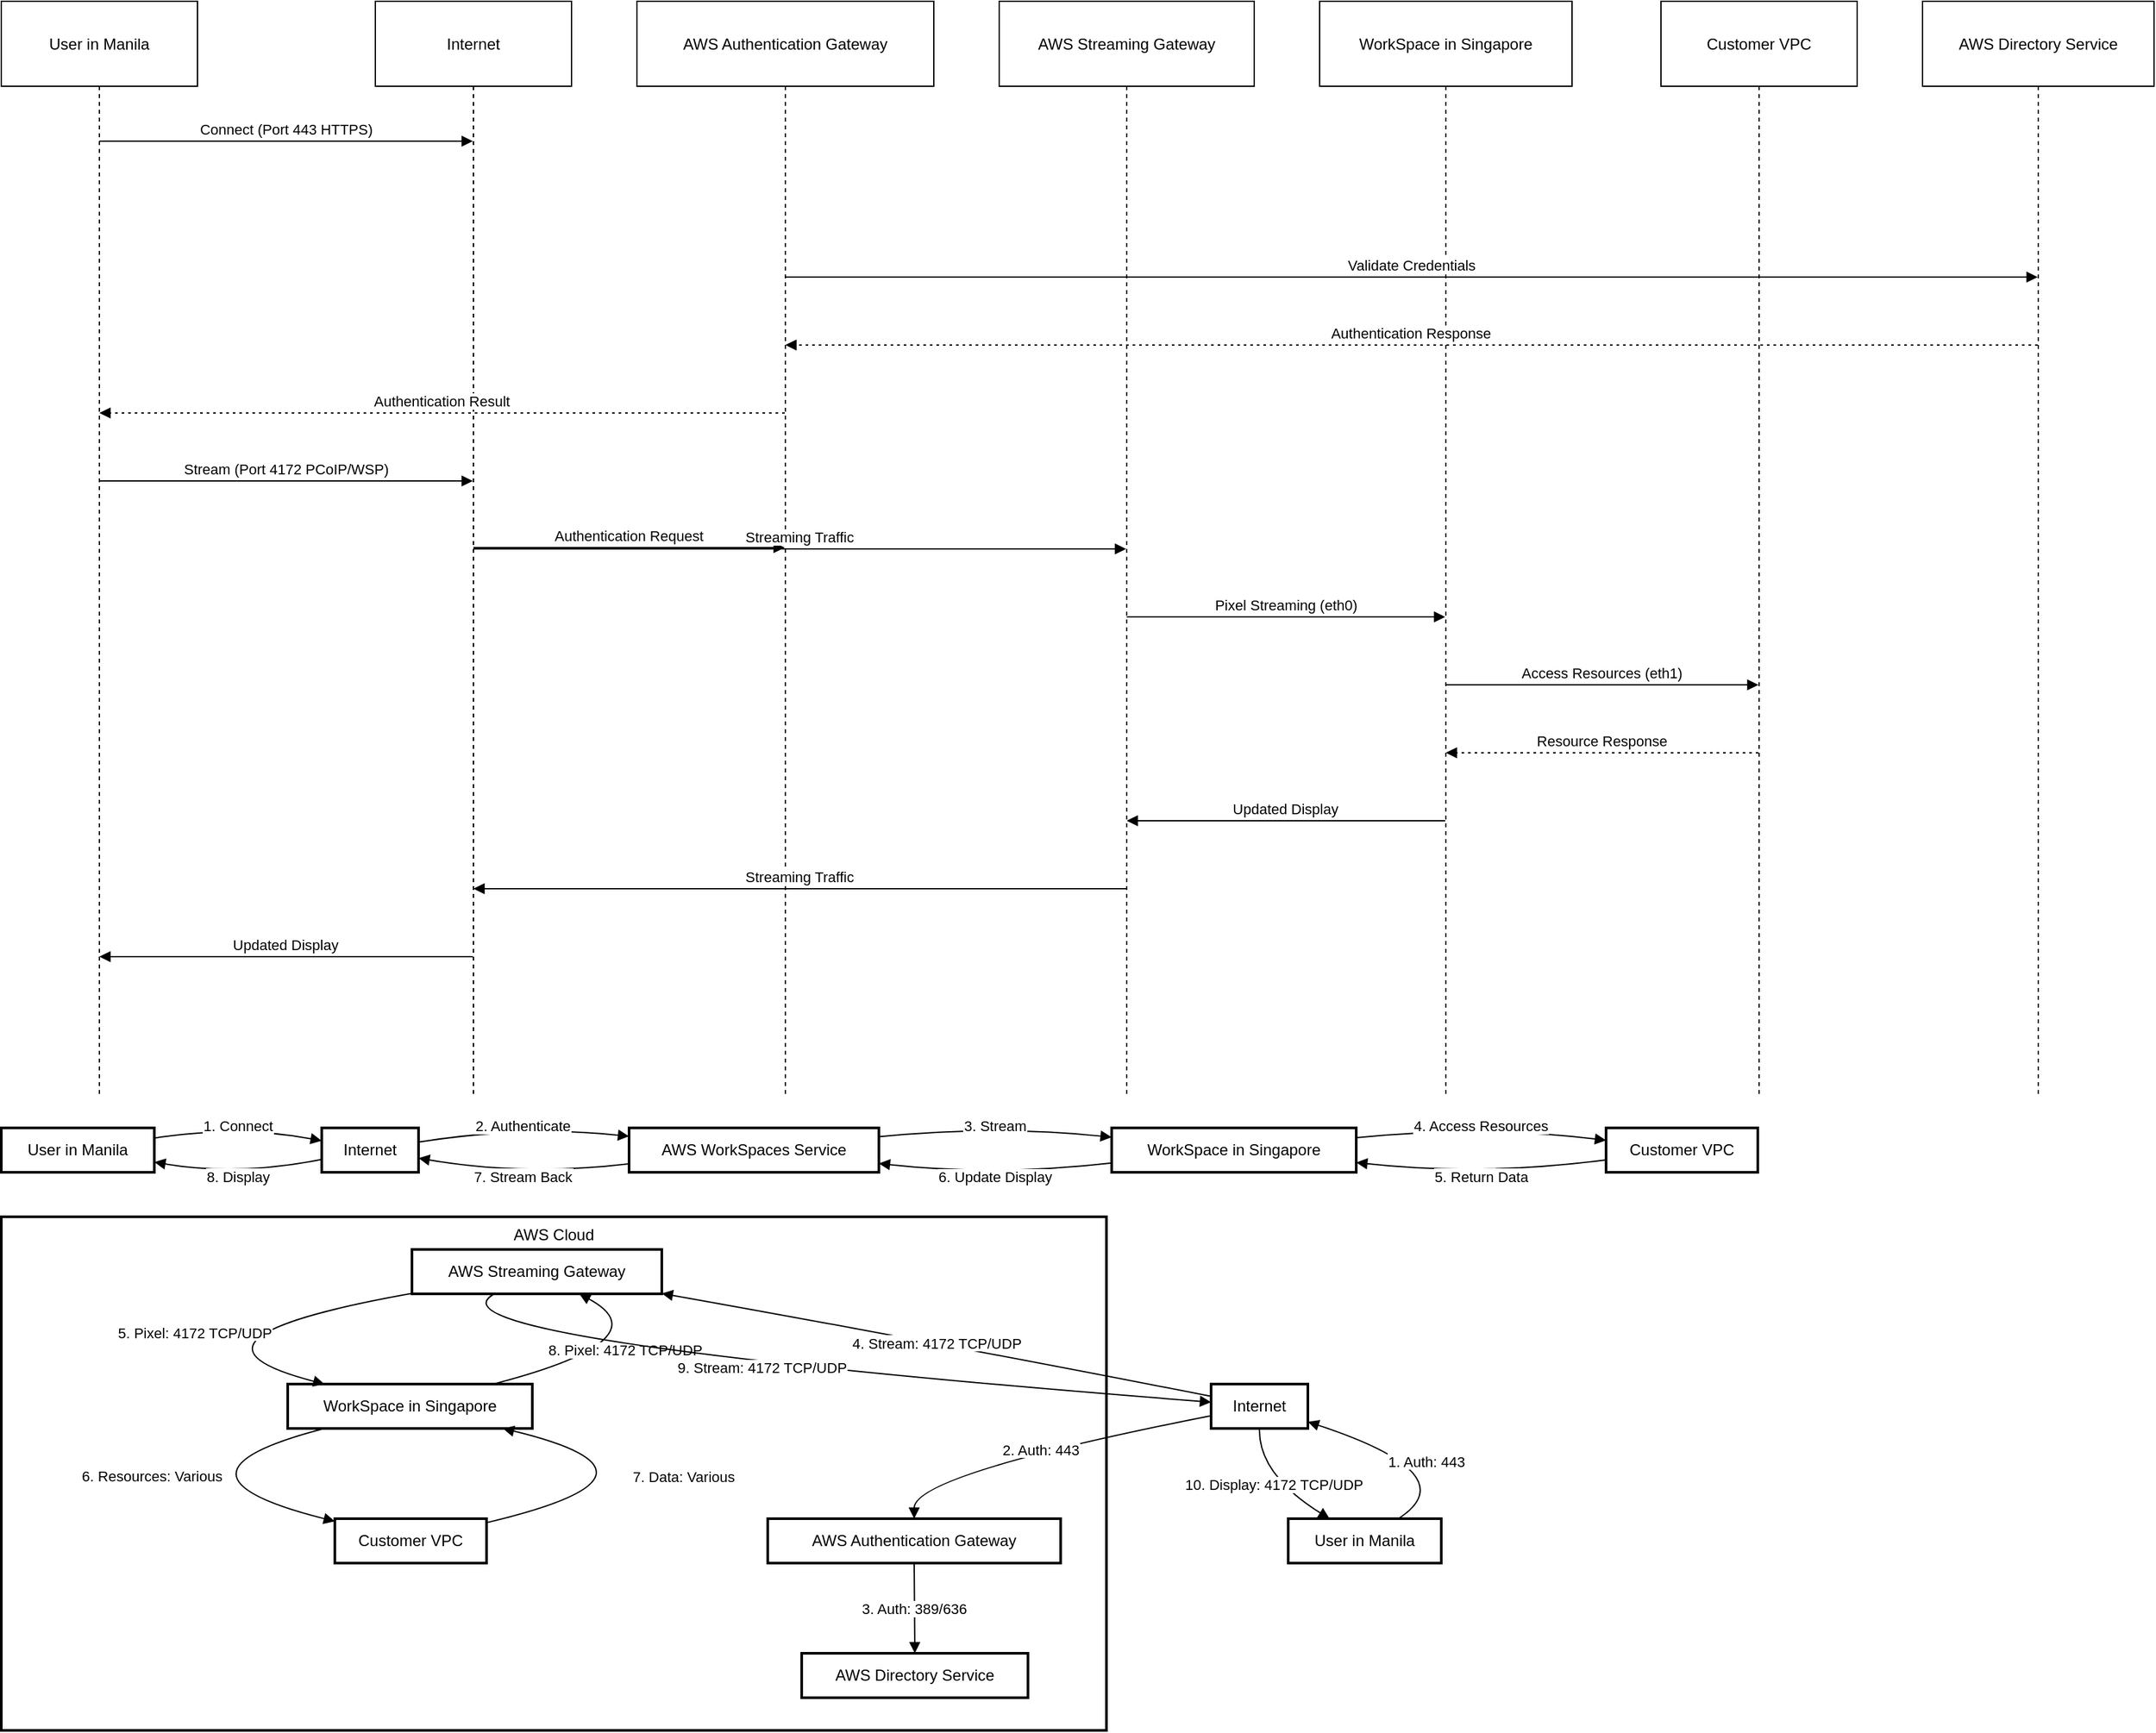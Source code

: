 <mxfile version="24.7.0" type="onedrive">
  <diagram name="Page-1" id="NaR8Q-iFCJTcQ6JgrNE6">
    <mxGraphModel grid="1" page="1" gridSize="10" guides="1" tooltips="1" connect="1" arrows="1" fold="1" pageScale="1" pageWidth="850" pageHeight="1100" math="0" shadow="0">
      <root>
        <mxCell id="0" />
        <mxCell id="1" parent="0" />
        <mxCell id="hNDsT5IqlAKbwNWZR4wD-1" value="User in Manila" style="shape=umlLifeline;perimeter=lifelinePerimeter;whiteSpace=wrap;container=1;dropTarget=0;collapsible=0;recursiveResize=0;outlineConnect=0;portConstraint=eastwest;newEdgeStyle={&quot;edgeStyle&quot;:&quot;elbowEdgeStyle&quot;,&quot;elbow&quot;:&quot;vertical&quot;,&quot;curved&quot;:0,&quot;rounded&quot;:0};size=65;" vertex="1" parent="1">
          <mxGeometry x="20" y="20" width="150" height="836" as="geometry" />
        </mxCell>
        <mxCell id="hNDsT5IqlAKbwNWZR4wD-2" value="Internet" style="shape=umlLifeline;perimeter=lifelinePerimeter;whiteSpace=wrap;container=1;dropTarget=0;collapsible=0;recursiveResize=0;outlineConnect=0;portConstraint=eastwest;newEdgeStyle={&quot;edgeStyle&quot;:&quot;elbowEdgeStyle&quot;,&quot;elbow&quot;:&quot;vertical&quot;,&quot;curved&quot;:0,&quot;rounded&quot;:0};size=65;" vertex="1" parent="1">
          <mxGeometry x="306" y="20" width="150" height="836" as="geometry" />
        </mxCell>
        <mxCell id="hNDsT5IqlAKbwNWZR4wD-3" value="AWS Authentication Gateway" style="shape=umlLifeline;perimeter=lifelinePerimeter;whiteSpace=wrap;container=1;dropTarget=0;collapsible=0;recursiveResize=0;outlineConnect=0;portConstraint=eastwest;newEdgeStyle={&quot;edgeStyle&quot;:&quot;elbowEdgeStyle&quot;,&quot;elbow&quot;:&quot;vertical&quot;,&quot;curved&quot;:0,&quot;rounded&quot;:0};size=65;" vertex="1" parent="1">
          <mxGeometry x="506" y="20" width="227" height="836" as="geometry" />
        </mxCell>
        <mxCell id="hNDsT5IqlAKbwNWZR4wD-4" value="AWS Streaming Gateway" style="shape=umlLifeline;perimeter=lifelinePerimeter;whiteSpace=wrap;container=1;dropTarget=0;collapsible=0;recursiveResize=0;outlineConnect=0;portConstraint=eastwest;newEdgeStyle={&quot;edgeStyle&quot;:&quot;elbowEdgeStyle&quot;,&quot;elbow&quot;:&quot;vertical&quot;,&quot;curved&quot;:0,&quot;rounded&quot;:0};size=65;" vertex="1" parent="1">
          <mxGeometry x="783" y="20" width="195" height="836" as="geometry" />
        </mxCell>
        <mxCell id="hNDsT5IqlAKbwNWZR4wD-5" value="WorkSpace in Singapore" style="shape=umlLifeline;perimeter=lifelinePerimeter;whiteSpace=wrap;container=1;dropTarget=0;collapsible=0;recursiveResize=0;outlineConnect=0;portConstraint=eastwest;newEdgeStyle={&quot;edgeStyle&quot;:&quot;elbowEdgeStyle&quot;,&quot;elbow&quot;:&quot;vertical&quot;,&quot;curved&quot;:0,&quot;rounded&quot;:0};size=65;" vertex="1" parent="1">
          <mxGeometry x="1028" y="20" width="193" height="836" as="geometry" />
        </mxCell>
        <mxCell id="hNDsT5IqlAKbwNWZR4wD-6" value="Customer VPC" style="shape=umlLifeline;perimeter=lifelinePerimeter;whiteSpace=wrap;container=1;dropTarget=0;collapsible=0;recursiveResize=0;outlineConnect=0;portConstraint=eastwest;newEdgeStyle={&quot;edgeStyle&quot;:&quot;elbowEdgeStyle&quot;,&quot;elbow&quot;:&quot;vertical&quot;,&quot;curved&quot;:0,&quot;rounded&quot;:0};size=65;" vertex="1" parent="1">
          <mxGeometry x="1289" y="20" width="150" height="836" as="geometry" />
        </mxCell>
        <mxCell id="hNDsT5IqlAKbwNWZR4wD-7" value="AWS Directory Service" style="shape=umlLifeline;perimeter=lifelinePerimeter;whiteSpace=wrap;container=1;dropTarget=0;collapsible=0;recursiveResize=0;outlineConnect=0;portConstraint=eastwest;newEdgeStyle={&quot;edgeStyle&quot;:&quot;elbowEdgeStyle&quot;,&quot;elbow&quot;:&quot;vertical&quot;,&quot;curved&quot;:0,&quot;rounded&quot;:0};size=65;" vertex="1" parent="1">
          <mxGeometry x="1489" y="20" width="177" height="836" as="geometry" />
        </mxCell>
        <mxCell id="hNDsT5IqlAKbwNWZR4wD-8" value="Connect (Port 443 HTTPS)" style="verticalAlign=bottom;edgeStyle=elbowEdgeStyle;elbow=vertical;curved=0;rounded=0;endArrow=block;" edge="1" parent="1" source="hNDsT5IqlAKbwNWZR4wD-1" target="hNDsT5IqlAKbwNWZR4wD-2">
          <mxGeometry relative="1" as="geometry">
            <Array as="points">
              <mxPoint x="247" y="127" />
            </Array>
          </mxGeometry>
        </mxCell>
        <mxCell id="hNDsT5IqlAKbwNWZR4wD-9" value="Authentication Request" style="verticalAlign=bottom;edgeStyle=elbowEdgeStyle;elbow=vertical;curved=0;rounded=0;endArrow=block;" edge="1" parent="1" source="hNDsT5IqlAKbwNWZR4wD-2" target="hNDsT5IqlAKbwNWZR4wD-3">
          <mxGeometry relative="1" as="geometry">
            <Array as="points">
              <mxPoint x="509" y="179" />
            </Array>
          </mxGeometry>
        </mxCell>
        <mxCell id="hNDsT5IqlAKbwNWZR4wD-10" value="Validate Credentials" style="verticalAlign=bottom;edgeStyle=elbowEdgeStyle;elbow=vertical;curved=0;rounded=0;endArrow=block;" edge="1" parent="1" source="hNDsT5IqlAKbwNWZR4wD-3" target="hNDsT5IqlAKbwNWZR4wD-7">
          <mxGeometry relative="1" as="geometry">
            <Array as="points">
              <mxPoint x="1107" y="231" />
            </Array>
          </mxGeometry>
        </mxCell>
        <mxCell id="hNDsT5IqlAKbwNWZR4wD-11" value="Authentication Response" style="verticalAlign=bottom;edgeStyle=elbowEdgeStyle;elbow=vertical;curved=0;rounded=0;dashed=1;dashPattern=2 3;endArrow=block;" edge="1" parent="1" source="hNDsT5IqlAKbwNWZR4wD-7" target="hNDsT5IqlAKbwNWZR4wD-3">
          <mxGeometry relative="1" as="geometry">
            <Array as="points">
              <mxPoint x="1110" y="283" />
            </Array>
          </mxGeometry>
        </mxCell>
        <mxCell id="hNDsT5IqlAKbwNWZR4wD-12" value="Authentication Result" style="verticalAlign=bottom;edgeStyle=elbowEdgeStyle;elbow=vertical;curved=0;rounded=0;dashed=1;dashPattern=2 3;endArrow=block;" edge="1" parent="1" source="hNDsT5IqlAKbwNWZR4wD-3" target="hNDsT5IqlAKbwNWZR4wD-1">
          <mxGeometry relative="1" as="geometry">
            <Array as="points">
              <mxPoint x="369" y="335" />
            </Array>
          </mxGeometry>
        </mxCell>
        <mxCell id="hNDsT5IqlAKbwNWZR4wD-13" value="Stream (Port 4172 PCoIP/WSP)" style="verticalAlign=bottom;edgeStyle=elbowEdgeStyle;elbow=vertical;curved=0;rounded=0;endArrow=block;" edge="1" parent="1" source="hNDsT5IqlAKbwNWZR4wD-1" target="hNDsT5IqlAKbwNWZR4wD-2">
          <mxGeometry relative="1" as="geometry">
            <Array as="points">
              <mxPoint x="247" y="387" />
            </Array>
          </mxGeometry>
        </mxCell>
        <mxCell id="hNDsT5IqlAKbwNWZR4wD-14" value="Streaming Traffic" style="verticalAlign=bottom;edgeStyle=elbowEdgeStyle;elbow=vertical;curved=0;rounded=0;endArrow=block;" edge="1" parent="1" source="hNDsT5IqlAKbwNWZR4wD-2" target="hNDsT5IqlAKbwNWZR4wD-4">
          <mxGeometry relative="1" as="geometry">
            <Array as="points">
              <mxPoint x="639" y="439" />
            </Array>
          </mxGeometry>
        </mxCell>
        <mxCell id="hNDsT5IqlAKbwNWZR4wD-15" value="Pixel Streaming (eth0)" style="verticalAlign=bottom;edgeStyle=elbowEdgeStyle;elbow=vertical;curved=0;rounded=0;endArrow=block;" edge="1" parent="1" source="hNDsT5IqlAKbwNWZR4wD-4" target="hNDsT5IqlAKbwNWZR4wD-5">
          <mxGeometry relative="1" as="geometry">
            <Array as="points">
              <mxPoint x="1011" y="491" />
            </Array>
          </mxGeometry>
        </mxCell>
        <mxCell id="hNDsT5IqlAKbwNWZR4wD-16" value="Access Resources (eth1)" style="verticalAlign=bottom;edgeStyle=elbowEdgeStyle;elbow=vertical;curved=0;rounded=0;endArrow=block;" edge="1" parent="1" source="hNDsT5IqlAKbwNWZR4wD-5" target="hNDsT5IqlAKbwNWZR4wD-6">
          <mxGeometry relative="1" as="geometry">
            <Array as="points">
              <mxPoint x="1253" y="543" />
            </Array>
          </mxGeometry>
        </mxCell>
        <mxCell id="hNDsT5IqlAKbwNWZR4wD-17" value="Resource Response" style="verticalAlign=bottom;edgeStyle=elbowEdgeStyle;elbow=vertical;curved=0;rounded=0;dashed=1;dashPattern=2 3;endArrow=block;" edge="1" parent="1" source="hNDsT5IqlAKbwNWZR4wD-6" target="hNDsT5IqlAKbwNWZR4wD-5">
          <mxGeometry relative="1" as="geometry">
            <Array as="points">
              <mxPoint x="1256" y="595" />
            </Array>
          </mxGeometry>
        </mxCell>
        <mxCell id="hNDsT5IqlAKbwNWZR4wD-18" value="Updated Display" style="verticalAlign=bottom;edgeStyle=elbowEdgeStyle;elbow=vertical;curved=0;rounded=0;endArrow=block;" edge="1" parent="1" source="hNDsT5IqlAKbwNWZR4wD-5" target="hNDsT5IqlAKbwNWZR4wD-4">
          <mxGeometry relative="1" as="geometry">
            <Array as="points">
              <mxPoint x="1014" y="647" />
            </Array>
          </mxGeometry>
        </mxCell>
        <mxCell id="hNDsT5IqlAKbwNWZR4wD-19" value="Streaming Traffic" style="verticalAlign=bottom;edgeStyle=elbowEdgeStyle;elbow=vertical;curved=0;rounded=0;endArrow=block;" edge="1" parent="1" source="hNDsT5IqlAKbwNWZR4wD-4" target="hNDsT5IqlAKbwNWZR4wD-2">
          <mxGeometry relative="1" as="geometry">
            <Array as="points">
              <mxPoint x="642" y="699" />
            </Array>
          </mxGeometry>
        </mxCell>
        <mxCell id="hNDsT5IqlAKbwNWZR4wD-20" value="Updated Display" style="verticalAlign=bottom;edgeStyle=elbowEdgeStyle;elbow=vertical;curved=0;rounded=0;endArrow=block;" edge="1" parent="1" source="hNDsT5IqlAKbwNWZR4wD-2" target="hNDsT5IqlAKbwNWZR4wD-1">
          <mxGeometry relative="1" as="geometry">
            <Array as="points">
              <mxPoint x="250" y="751" />
            </Array>
          </mxGeometry>
        </mxCell>
        <mxCell id="hNDsT5IqlAKbwNWZR4wD-21" value="User in Manila" style="whiteSpace=wrap;strokeWidth=2;" vertex="1" parent="1">
          <mxGeometry x="20" y="882" width="117" height="34" as="geometry" />
        </mxCell>
        <mxCell id="hNDsT5IqlAKbwNWZR4wD-22" value="Internet" style="whiteSpace=wrap;strokeWidth=2;" vertex="1" parent="1">
          <mxGeometry x="265" y="882" width="74" height="34" as="geometry" />
        </mxCell>
        <mxCell id="hNDsT5IqlAKbwNWZR4wD-23" value="AWS WorkSpaces Service" style="whiteSpace=wrap;strokeWidth=2;" vertex="1" parent="1">
          <mxGeometry x="500" y="882" width="191" height="34" as="geometry" />
        </mxCell>
        <mxCell id="hNDsT5IqlAKbwNWZR4wD-24" value="WorkSpace in Singapore" style="whiteSpace=wrap;strokeWidth=2;" vertex="1" parent="1">
          <mxGeometry x="869" y="882" width="187" height="34" as="geometry" />
        </mxCell>
        <mxCell id="hNDsT5IqlAKbwNWZR4wD-25" value="Customer VPC" style="whiteSpace=wrap;strokeWidth=2;" vertex="1" parent="1">
          <mxGeometry x="1247" y="882" width="116" height="34" as="geometry" />
        </mxCell>
        <mxCell id="hNDsT5IqlAKbwNWZR4wD-26" value="1. Connect" style="curved=1;startArrow=none;endArrow=block;exitX=1;exitY=0.23;entryX=0;entryY=0.29;rounded=0;" edge="1" parent="1" source="hNDsT5IqlAKbwNWZR4wD-21" target="hNDsT5IqlAKbwNWZR4wD-22">
          <mxGeometry relative="1" as="geometry">
            <Array as="points">
              <mxPoint x="201" y="880" />
            </Array>
          </mxGeometry>
        </mxCell>
        <mxCell id="hNDsT5IqlAKbwNWZR4wD-27" value="2. Authenticate" style="curved=1;startArrow=none;endArrow=block;exitX=1;exitY=0.32;entryX=0;entryY=0.19;rounded=0;" edge="1" parent="1" source="hNDsT5IqlAKbwNWZR4wD-22" target="hNDsT5IqlAKbwNWZR4wD-23">
          <mxGeometry relative="1" as="geometry">
            <Array as="points">
              <mxPoint x="420" y="880" />
            </Array>
          </mxGeometry>
        </mxCell>
        <mxCell id="hNDsT5IqlAKbwNWZR4wD-28" value="3. Stream" style="curved=1;startArrow=none;endArrow=block;exitX=1;exitY=0.2;entryX=0;entryY=0.21;rounded=0;" edge="1" parent="1" source="hNDsT5IqlAKbwNWZR4wD-23" target="hNDsT5IqlAKbwNWZR4wD-24">
          <mxGeometry relative="1" as="geometry">
            <Array as="points">
              <mxPoint x="780" y="880" />
            </Array>
          </mxGeometry>
        </mxCell>
        <mxCell id="hNDsT5IqlAKbwNWZR4wD-29" value="4. Access Resources" style="curved=1;startArrow=none;endArrow=block;exitX=1;exitY=0.22;entryX=0;entryY=0.28;rounded=0;" edge="1" parent="1" source="hNDsT5IqlAKbwNWZR4wD-24" target="hNDsT5IqlAKbwNWZR4wD-25">
          <mxGeometry relative="1" as="geometry">
            <Array as="points">
              <mxPoint x="1151" y="880" />
            </Array>
          </mxGeometry>
        </mxCell>
        <mxCell id="hNDsT5IqlAKbwNWZR4wD-30" value="5. Return Data" style="curved=1;startArrow=none;endArrow=block;exitX=0;exitY=0.72;entryX=1;entryY=0.78;rounded=0;" edge="1" parent="1" source="hNDsT5IqlAKbwNWZR4wD-25" target="hNDsT5IqlAKbwNWZR4wD-24">
          <mxGeometry relative="1" as="geometry">
            <Array as="points">
              <mxPoint x="1151" y="919" />
            </Array>
          </mxGeometry>
        </mxCell>
        <mxCell id="hNDsT5IqlAKbwNWZR4wD-31" value="6. Update Display" style="curved=1;startArrow=none;endArrow=block;exitX=0;exitY=0.79;entryX=1;entryY=0.8;rounded=0;" edge="1" parent="1" source="hNDsT5IqlAKbwNWZR4wD-24" target="hNDsT5IqlAKbwNWZR4wD-23">
          <mxGeometry relative="1" as="geometry">
            <Array as="points">
              <mxPoint x="780" y="919" />
            </Array>
          </mxGeometry>
        </mxCell>
        <mxCell id="hNDsT5IqlAKbwNWZR4wD-32" value="7. Stream Back" style="curved=1;startArrow=none;endArrow=block;exitX=0;exitY=0.81;entryX=1;entryY=0.68;rounded=0;" edge="1" parent="1" source="hNDsT5IqlAKbwNWZR4wD-23" target="hNDsT5IqlAKbwNWZR4wD-22">
          <mxGeometry relative="1" as="geometry">
            <Array as="points">
              <mxPoint x="420" y="919" />
            </Array>
          </mxGeometry>
        </mxCell>
        <mxCell id="hNDsT5IqlAKbwNWZR4wD-33" value="8. Display" style="curved=1;startArrow=none;endArrow=block;exitX=0;exitY=0.71;entryX=1;entryY=0.77;rounded=0;" edge="1" parent="1" source="hNDsT5IqlAKbwNWZR4wD-22" target="hNDsT5IqlAKbwNWZR4wD-21">
          <mxGeometry relative="1" as="geometry">
            <Array as="points">
              <mxPoint x="201" y="919" />
            </Array>
          </mxGeometry>
        </mxCell>
        <mxCell id="hNDsT5IqlAKbwNWZR4wD-34" value="AWS Cloud" style="whiteSpace=wrap;strokeWidth=2;verticalAlign=top;" vertex="1" parent="1">
          <mxGeometry x="20" y="950" width="845" height="393" as="geometry" />
        </mxCell>
        <mxCell id="hNDsT5IqlAKbwNWZR4wD-35" value="AWS Authentication Gateway" style="whiteSpace=wrap;strokeWidth=2;" vertex="1" parent="1">
          <mxGeometry x="606" y="1181" width="224" height="34" as="geometry" />
        </mxCell>
        <mxCell id="hNDsT5IqlAKbwNWZR4wD-36" value="AWS Directory Service" style="whiteSpace=wrap;strokeWidth=2;" vertex="1" parent="1">
          <mxGeometry x="632" y="1284" width="173" height="34" as="geometry" />
        </mxCell>
        <mxCell id="hNDsT5IqlAKbwNWZR4wD-37" value="AWS Streaming Gateway" style="whiteSpace=wrap;strokeWidth=2;" vertex="1" parent="1">
          <mxGeometry x="334" y="975" width="191" height="34" as="geometry" />
        </mxCell>
        <mxCell id="hNDsT5IqlAKbwNWZR4wD-38" value="WorkSpace in Singapore" style="whiteSpace=wrap;strokeWidth=2;" vertex="1" parent="1">
          <mxGeometry x="239" y="1078" width="187" height="34" as="geometry" />
        </mxCell>
        <mxCell id="hNDsT5IqlAKbwNWZR4wD-39" value="Customer VPC" style="whiteSpace=wrap;strokeWidth=2;" vertex="1" parent="1">
          <mxGeometry x="275" y="1181" width="116" height="34" as="geometry" />
        </mxCell>
        <mxCell id="hNDsT5IqlAKbwNWZR4wD-40" value="User in Manila" style="whiteSpace=wrap;strokeWidth=2;" vertex="1" parent="1">
          <mxGeometry x="1004" y="1181" width="117" height="34" as="geometry" />
        </mxCell>
        <mxCell id="hNDsT5IqlAKbwNWZR4wD-41" value="Internet" style="whiteSpace=wrap;strokeWidth=2;" vertex="1" parent="1">
          <mxGeometry x="945" y="1078" width="74" height="34" as="geometry" />
        </mxCell>
        <mxCell id="hNDsT5IqlAKbwNWZR4wD-42" value="1. Auth: 443" style="curved=1;startArrow=none;endArrow=block;exitX=0.72;exitY=0;entryX=1;entryY=0.85;rounded=0;" edge="1" parent="1" source="hNDsT5IqlAKbwNWZR4wD-40" target="hNDsT5IqlAKbwNWZR4wD-41">
          <mxGeometry relative="1" as="geometry">
            <Array as="points">
              <mxPoint x="1141" y="1147" />
            </Array>
          </mxGeometry>
        </mxCell>
        <mxCell id="hNDsT5IqlAKbwNWZR4wD-43" value="2. Auth: 443" style="curved=1;startArrow=none;endArrow=block;exitX=0.01;exitY=0.71;entryX=0.5;entryY=0;rounded=0;" edge="1" parent="1" source="hNDsT5IqlAKbwNWZR4wD-41" target="hNDsT5IqlAKbwNWZR4wD-35">
          <mxGeometry relative="1" as="geometry">
            <Array as="points">
              <mxPoint x="718" y="1147" />
            </Array>
          </mxGeometry>
        </mxCell>
        <mxCell id="hNDsT5IqlAKbwNWZR4wD-44" value="3. Auth: 389/636" style="curved=1;startArrow=none;endArrow=block;exitX=0.5;exitY=1;entryX=0.5;entryY=0;rounded=0;" edge="1" parent="1" source="hNDsT5IqlAKbwNWZR4wD-35" target="hNDsT5IqlAKbwNWZR4wD-36">
          <mxGeometry relative="1" as="geometry">
            <Array as="points" />
          </mxGeometry>
        </mxCell>
        <mxCell id="hNDsT5IqlAKbwNWZR4wD-45" value="4. Stream: 4172 TCP/UDP" style="curved=1;startArrow=none;endArrow=block;exitX=0.01;exitY=0.28;entryX=1;entryY=0.99;rounded=0;" edge="1" parent="1" source="hNDsT5IqlAKbwNWZR4wD-41" target="hNDsT5IqlAKbwNWZR4wD-37">
          <mxGeometry relative="1" as="geometry">
            <Array as="points">
              <mxPoint x="723" y="1044" />
            </Array>
          </mxGeometry>
        </mxCell>
        <mxCell id="hNDsT5IqlAKbwNWZR4wD-46" value="5. Pixel: 4172 TCP/UDP" style="curved=1;startArrow=none;endArrow=block;exitX=0;exitY=0.99;entryX=0.15;entryY=0;rounded=0;" edge="1" parent="1" source="hNDsT5IqlAKbwNWZR4wD-37" target="hNDsT5IqlAKbwNWZR4wD-38">
          <mxGeometry relative="1" as="geometry">
            <Array as="points">
              <mxPoint x="136" y="1044" />
            </Array>
          </mxGeometry>
        </mxCell>
        <mxCell id="hNDsT5IqlAKbwNWZR4wD-47" value="6. Resources: Various" style="curved=1;startArrow=none;endArrow=block;exitX=0.15;exitY=1;entryX=0;entryY=0.06;rounded=0;" edge="1" parent="1" source="hNDsT5IqlAKbwNWZR4wD-38" target="hNDsT5IqlAKbwNWZR4wD-39">
          <mxGeometry x="-0.003" relative="1" as="geometry">
            <Array as="points">
              <mxPoint x="132" y="1147" />
            </Array>
            <mxPoint as="offset" />
          </mxGeometry>
        </mxCell>
        <mxCell id="hNDsT5IqlAKbwNWZR4wD-48" value="7. Data: Various" style="curved=1;startArrow=none;endArrow=block;exitX=1;exitY=0.09;entryX=0.88;entryY=1;rounded=0;" edge="1" parent="1" source="hNDsT5IqlAKbwNWZR4wD-39" target="hNDsT5IqlAKbwNWZR4wD-38">
          <mxGeometry relative="1" as="geometry">
            <Array as="points">
              <mxPoint x="548" y="1147" />
            </Array>
          </mxGeometry>
        </mxCell>
        <mxCell id="hNDsT5IqlAKbwNWZR4wD-49" value="8. Pixel: 4172 TCP/UDP" style="curved=1;startArrow=none;endArrow=block;exitX=0.84;exitY=0;entryX=0.67;entryY=1;rounded=0;" edge="1" parent="1" source="hNDsT5IqlAKbwNWZR4wD-38" target="hNDsT5IqlAKbwNWZR4wD-37">
          <mxGeometry relative="1" as="geometry">
            <Array as="points">
              <mxPoint x="527" y="1044" />
            </Array>
          </mxGeometry>
        </mxCell>
        <mxCell id="hNDsT5IqlAKbwNWZR4wD-50" value="9. Stream: 4172 TCP/UDP" style="curved=1;startArrow=none;endArrow=block;exitX=0.33;exitY=1;entryX=0.01;entryY=0.41;rounded=0;" edge="1" parent="1" source="hNDsT5IqlAKbwNWZR4wD-37" target="hNDsT5IqlAKbwNWZR4wD-41">
          <mxGeometry relative="1" as="geometry">
            <Array as="points">
              <mxPoint x="332" y="1044" />
            </Array>
          </mxGeometry>
        </mxCell>
        <mxCell id="hNDsT5IqlAKbwNWZR4wD-51" value="10. Display: 4172 TCP/UDP" style="curved=1;startArrow=none;endArrow=block;exitX=0.5;exitY=1;entryX=0.27;entryY=0;rounded=0;" edge="1" parent="1" source="hNDsT5IqlAKbwNWZR4wD-41" target="hNDsT5IqlAKbwNWZR4wD-40">
          <mxGeometry relative="1" as="geometry">
            <Array as="points">
              <mxPoint x="981" y="1147" />
            </Array>
          </mxGeometry>
        </mxCell>
      </root>
    </mxGraphModel>
  </diagram>
</mxfile>
